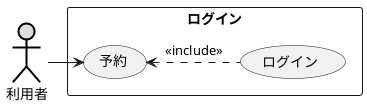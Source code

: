 @startuml ユースケース図
    actor 利用者 as u1 #DDDDDD;line:black;line.bold;
rectangle ログイン {
    
usecase 予約 as a1
usecase ログイン as a2
}
u1->a1
a1 <. a2 : << include >>
@enduml

